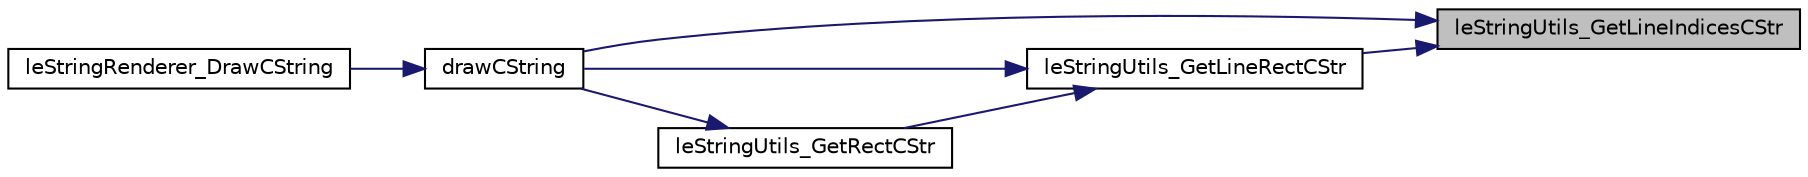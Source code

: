 digraph "leStringUtils_GetLineIndicesCStr"
{
 // LATEX_PDF_SIZE
  edge [fontname="Helvetica",fontsize="10",labelfontname="Helvetica",labelfontsize="10"];
  node [fontname="Helvetica",fontsize="10",shape=record];
  rankdir="RL";
  Node1 [label="leStringUtils_GetLineIndicesCStr",height=0.2,width=0.4,color="black", fillcolor="grey75", style="filled", fontcolor="black",tooltip=" "];
  Node1 -> Node2 [dir="back",color="midnightblue",fontsize="10",style="solid",fontname="Helvetica"];
  Node2 [label="drawCString",height=0.2,width=0.4,color="black", fillcolor="white", style="filled",URL="$legato__string__renderer_8c.html#a213402f8bd6222abaf1651cbf96e8f9b",tooltip=" "];
  Node2 -> Node3 [dir="back",color="midnightblue",fontsize="10",style="solid",fontname="Helvetica"];
  Node3 [label="leStringRenderer_DrawCString",height=0.2,width=0.4,color="black", fillcolor="white", style="filled",URL="$legato__string__renderer_8h.html#a4a4b12fb93ab88a53fe506b4fc800313",tooltip=" "];
  Node1 -> Node4 [dir="back",color="midnightblue",fontsize="10",style="solid",fontname="Helvetica"];
  Node4 [label="leStringUtils_GetLineRectCStr",height=0.2,width=0.4,color="black", fillcolor="white", style="filled",URL="$legato__stringutils_8h.html#a2091fab76f3c38a5209b28ad6fddab0e",tooltip=" "];
  Node4 -> Node2 [dir="back",color="midnightblue",fontsize="10",style="solid",fontname="Helvetica"];
  Node4 -> Node5 [dir="back",color="midnightblue",fontsize="10",style="solid",fontname="Helvetica"];
  Node5 [label="leStringUtils_GetRectCStr",height=0.2,width=0.4,color="black", fillcolor="white", style="filled",URL="$legato__stringutils_8h.html#ade2ccfe97aaa5f3a83785ec1b7e1cd8c",tooltip=" "];
  Node5 -> Node2 [dir="back",color="midnightblue",fontsize="10",style="solid",fontname="Helvetica"];
}
